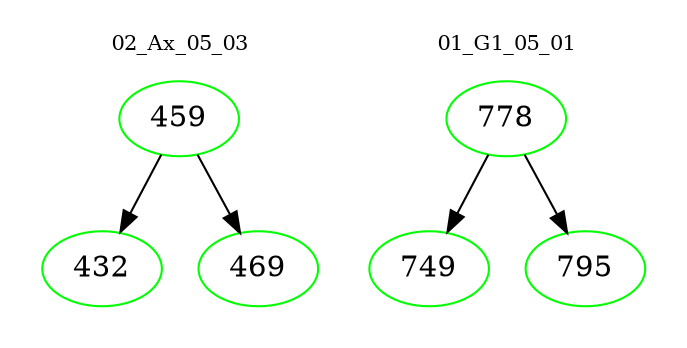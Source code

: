 digraph{
subgraph cluster_0 {
color = white
label = "02_Ax_05_03";
fontsize=10;
T0_459 [label="459", color="green"]
T0_459 -> T0_432 [color="black"]
T0_432 [label="432", color="green"]
T0_459 -> T0_469 [color="black"]
T0_469 [label="469", color="green"]
}
subgraph cluster_1 {
color = white
label = "01_G1_05_01";
fontsize=10;
T1_778 [label="778", color="green"]
T1_778 -> T1_749 [color="black"]
T1_749 [label="749", color="green"]
T1_778 -> T1_795 [color="black"]
T1_795 [label="795", color="green"]
}
}
